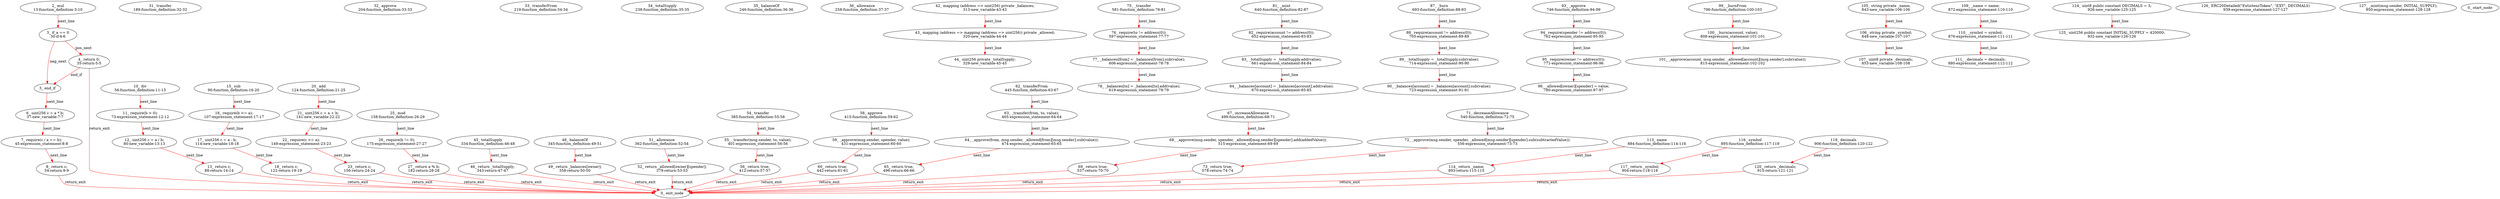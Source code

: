 digraph  {
13 [label="2_ mul\n13-function_definition-3-10", type_label=function_definition];
30 [label="3_ if_a == 0\n30-if-4-6", type_label=if];
984 [label="3_ end_if", type_label=end_if];
35 [label="4_ return 0;\n35-return-5-5", type_label=return];
37 [label="6_ uint256 c = a * b;\n37-new_variable-7-7", type_label=new_variable];
45 [label="7_ require(c / a == b);\n45-expression_statement-8-8", type_label=expression_statement];
54 [label="8_ return c;\n54-return-9-9", type_label=return];
56 [label="10_ div\n56-function_definition-11-15", type_label=function_definition];
73 [label="11_ require(b > 0);\n73-expression_statement-12-12", type_label=expression_statement];
80 [label="12_ uint256 c = a / b;\n80-new_variable-13-13", type_label=new_variable];
88 [label="13_ return c;\n88-return-14-14", type_label=return];
90 [label="15_ sub\n90-function_definition-16-20", type_label=function_definition];
107 [label="16_ require(b <= a);\n107-expression_statement-17-17", type_label=expression_statement];
114 [label="17_ uint256 c = a - b;\n114-new_variable-18-18", type_label=new_variable];
122 [label="18_ return c;\n122-return-19-19", type_label=return];
124 [label="20_ add\n124-function_definition-21-25", type_label=function_definition];
141 [label="21_ uint256 c = a + b;\n141-new_variable-22-22", type_label=new_variable];
149 [label="22_ require(c >= a);\n149-expression_statement-23-23", type_label=expression_statement];
156 [label="23_ return c;\n156-return-24-24", type_label=return];
158 [label="25_ mod\n158-function_definition-26-29", type_label=function_definition];
175 [label="26_ require(b != 0);\n175-expression_statement-27-27", type_label=expression_statement];
182 [label="27_ return a % b;\n182-return-28-28", type_label=return];
189 [label="31_ transfer\n189-function_definition-32-32", type_label=function_definition];
204 [label="32_ approve\n204-function_definition-33-33", type_label=function_definition];
219 [label="33_ transferFrom\n219-function_definition-34-34", type_label=function_definition];
238 [label="34_ totalSupply\n238-function_definition-35-35", type_label=function_definition];
246 [label="35_ balanceOf\n246-function_definition-36-36", type_label=function_definition];
258 [label="36_ allowance\n258-function_definition-37-37", type_label=function_definition];
313 [label="42_ mapping (address => uint256) private _balances;\n313-new_variable-43-43", type_label=new_variable];
320 [label="43_ mapping (address => mapping (address => uint256)) private _allowed;\n320-new_variable-44-44", type_label=new_variable];
329 [label="44_ uint256 private _totalSupply;\n329-new_variable-45-45", type_label=new_variable];
334 [label="45_ totalSupply\n334-function_definition-46-48", type_label=function_definition];
343 [label="46_ return _totalSupply;\n343-return-47-47", type_label=return];
345 [label="48_ balanceOf\n345-function_definition-49-51", type_label=function_definition];
358 [label="49_ return _balances[owner];\n358-return-50-50", type_label=return];
362 [label="51_ allowance\n362-function_definition-52-54", type_label=function_definition];
379 [label="52_ return _allowed[owner][spender];\n379-return-53-53", type_label=return];
385 [label="54_ transfer\n385-function_definition-55-58", type_label=function_definition];
401 [label="55_ _transfer(msg.sender, to, value);\n401-expression_statement-56-56", type_label=expression_statement];
412 [label="56_ return true;\n412-return-57-57", type_label=return];
415 [label="58_ approve\n415-function_definition-59-62", type_label=function_definition];
431 [label="59_ _approve(msg.sender, spender, value);\n431-expression_statement-60-60", type_label=expression_statement];
442 [label="60_ return true;\n442-return-61-61", type_label=return];
445 [label="62_ transferFrom\n445-function_definition-63-67", type_label=function_definition];
465 [label="63_ _transfer(from, to, value);\n465-expression_statement-64-64", type_label=expression_statement];
474 [label="64_ _approve(from, msg.sender, _allowed[from][msg.sender].sub(value));\n474-expression_statement-65-65", type_label=expression_statement];
496 [label="65_ return true;\n496-return-66-66", type_label=return];
499 [label="67_ increaseAllowance\n499-function_definition-68-71", type_label=function_definition];
515 [label="68_ _approve(msg.sender, spender, _allowed[msg.sender][spender].add(addedValue));\n515-expression_statement-69-69", type_label=expression_statement];
537 [label="69_ return true;\n537-return-70-70", type_label=return];
540 [label="71_ decreaseAllowance\n540-function_definition-72-75", type_label=function_definition];
556 [label="72_ _approve(msg.sender, spender, _allowed[msg.sender][spender].sub(subtractedValue));\n556-expression_statement-73-73", type_label=expression_statement];
578 [label="73_ return true;\n578-return-74-74", type_label=return];
581 [label="75_ _transfer\n581-function_definition-76-81", type_label=function_definition];
597 [label="76_ require(to != address(0));\n597-expression_statement-77-77", type_label=expression_statement];
606 [label="77_ _balances[from] = _balances[from].sub(value);\n606-expression_statement-78-78", type_label=expression_statement];
619 [label="78_ _balances[to] = _balances[to].add(value);\n619-expression_statement-79-79", type_label=expression_statement];
640 [label="81_ _mint\n640-function_definition-82-87", type_label=function_definition];
652 [label="82_ require(account != address(0));\n652-expression_statement-83-83", type_label=expression_statement];
661 [label="83_ _totalSupply = _totalSupply.add(value);\n661-expression_statement-84-84", type_label=expression_statement];
670 [label="84_ _balances[account] = _balances[account].add(value);\n670-expression_statement-85-85", type_label=expression_statement];
693 [label="87_ _burn\n693-function_definition-88-93", type_label=function_definition];
705 [label="88_ require(account != address(0));\n705-expression_statement-89-89", type_label=expression_statement];
714 [label="89_ _totalSupply = _totalSupply.sub(value);\n714-expression_statement-90-90", type_label=expression_statement];
723 [label="90_ _balances[account] = _balances[account].sub(value);\n723-expression_statement-91-91", type_label=expression_statement];
746 [label="93_ _approve\n746-function_definition-94-99", type_label=function_definition];
762 [label="94_ require(spender != address(0));\n762-expression_statement-95-95", type_label=expression_statement];
771 [label="95_ require(owner != address(0));\n771-expression_statement-96-96", type_label=expression_statement];
780 [label="96_ _allowed[owner][spender] = value;\n780-expression_statement-97-97", type_label=expression_statement];
796 [label="99_ _burnFrom\n796-function_definition-100-103", type_label=function_definition];
808 [label="100_ _burn(account, value);\n808-expression_statement-101-101", type_label=expression_statement];
815 [label="101_ _approve(account, msg.sender, _allowed[account][msg.sender].sub(value));\n815-expression_statement-102-102", type_label=expression_statement];
843 [label="105_ string private _name;\n843-new_variable-106-106", type_label=new_variable];
848 [label="106_ string private _symbol;\n848-new_variable-107-107", type_label=new_variable];
853 [label="107_ uint8 private _decimals;\n853-new_variable-108-108", type_label=new_variable];
872 [label="109_ _name = name;\n872-expression_statement-110-110", type_label=expression_statement];
876 [label="110_ _symbol = symbol;\n876-expression_statement-111-111", type_label=expression_statement];
880 [label="111_ _decimals = decimals;\n880-expression_statement-112-112", type_label=expression_statement];
884 [label="113_ name\n884-function_definition-114-116", type_label=function_definition];
893 [label="114_ return _name;\n893-return-115-115", type_label=return];
895 [label="116_ symbol\n895-function_definition-117-119", type_label=function_definition];
904 [label="117_ return _symbol;\n904-return-118-118", type_label=return];
906 [label="119_ decimals\n906-function_definition-120-122", type_label=function_definition];
915 [label="120_ return _decimals;\n915-return-121-121", type_label=return];
926 [label="124_ uint8 public constant DECIMALS = 3;\n926-new_variable-125-125", type_label=new_variable];
932 [label="125_ uint256 public constant INITIAL_SUPPLY = 420000;\n932-new_variable-126-126", type_label=new_variable];
939 [label="126_ ERC20Detailed(\"ExtistenzToken\", \"EXT\", DECIMALS)\n939-expression_statement-127-127", type_label=expression_statement];
950 [label="127_ _mint(msg.sender, INITIAL_SUPPLY);\n950-expression_statement-128-128", type_label=expression_statement];
1 [label="0_ start_node", type_label=start];
2 [label="0_ exit_node", type_label=exit];
13 -> 30  [color=red, controlflow_type=next_line, edge_type=CFG_edge, key=0, label=next_line];
30 -> 35  [color=red, controlflow_type=pos_next, edge_type=CFG_edge, key=0, label=pos_next];
30 -> 984  [color=red, controlflow_type=neg_next, edge_type=CFG_edge, key=0, label=neg_next];
984 -> 37  [color=red, controlflow_type=next_line, edge_type=CFG_edge, key=0, label=next_line];
35 -> 984  [color=red, controlflow_type=end_if, edge_type=CFG_edge, key=0, label=end_if];
35 -> 2  [color=red, controlflow_type=return_exit, edge_type=CFG_edge, key=0, label=return_exit];
37 -> 45  [color=red, controlflow_type=next_line, edge_type=CFG_edge, key=0, label=next_line];
45 -> 54  [color=red, controlflow_type=next_line, edge_type=CFG_edge, key=0, label=next_line];
54 -> 2  [color=red, controlflow_type=return_exit, edge_type=CFG_edge, key=0, label=return_exit];
56 -> 73  [color=red, controlflow_type=next_line, edge_type=CFG_edge, key=0, label=next_line];
73 -> 80  [color=red, controlflow_type=next_line, edge_type=CFG_edge, key=0, label=next_line];
80 -> 88  [color=red, controlflow_type=next_line, edge_type=CFG_edge, key=0, label=next_line];
88 -> 2  [color=red, controlflow_type=return_exit, edge_type=CFG_edge, key=0, label=return_exit];
90 -> 107  [color=red, controlflow_type=next_line, edge_type=CFG_edge, key=0, label=next_line];
107 -> 114  [color=red, controlflow_type=next_line, edge_type=CFG_edge, key=0, label=next_line];
114 -> 122  [color=red, controlflow_type=next_line, edge_type=CFG_edge, key=0, label=next_line];
122 -> 2  [color=red, controlflow_type=return_exit, edge_type=CFG_edge, key=0, label=return_exit];
124 -> 141  [color=red, controlflow_type=next_line, edge_type=CFG_edge, key=0, label=next_line];
141 -> 149  [color=red, controlflow_type=next_line, edge_type=CFG_edge, key=0, label=next_line];
149 -> 156  [color=red, controlflow_type=next_line, edge_type=CFG_edge, key=0, label=next_line];
156 -> 2  [color=red, controlflow_type=return_exit, edge_type=CFG_edge, key=0, label=return_exit];
158 -> 175  [color=red, controlflow_type=next_line, edge_type=CFG_edge, key=0, label=next_line];
175 -> 182  [color=red, controlflow_type=next_line, edge_type=CFG_edge, key=0, label=next_line];
182 -> 2  [color=red, controlflow_type=return_exit, edge_type=CFG_edge, key=0, label=return_exit];
313 -> 320  [color=red, controlflow_type=next_line, edge_type=CFG_edge, key=0, label=next_line];
320 -> 329  [color=red, controlflow_type=next_line, edge_type=CFG_edge, key=0, label=next_line];
334 -> 343  [color=red, controlflow_type=next_line, edge_type=CFG_edge, key=0, label=next_line];
343 -> 2  [color=red, controlflow_type=return_exit, edge_type=CFG_edge, key=0, label=return_exit];
345 -> 358  [color=red, controlflow_type=next_line, edge_type=CFG_edge, key=0, label=next_line];
358 -> 2  [color=red, controlflow_type=return_exit, edge_type=CFG_edge, key=0, label=return_exit];
362 -> 379  [color=red, controlflow_type=next_line, edge_type=CFG_edge, key=0, label=next_line];
379 -> 2  [color=red, controlflow_type=return_exit, edge_type=CFG_edge, key=0, label=return_exit];
385 -> 401  [color=red, controlflow_type=next_line, edge_type=CFG_edge, key=0, label=next_line];
401 -> 412  [color=red, controlflow_type=next_line, edge_type=CFG_edge, key=0, label=next_line];
412 -> 2  [color=red, controlflow_type=return_exit, edge_type=CFG_edge, key=0, label=return_exit];
415 -> 431  [color=red, controlflow_type=next_line, edge_type=CFG_edge, key=0, label=next_line];
431 -> 442  [color=red, controlflow_type=next_line, edge_type=CFG_edge, key=0, label=next_line];
442 -> 2  [color=red, controlflow_type=return_exit, edge_type=CFG_edge, key=0, label=return_exit];
445 -> 465  [color=red, controlflow_type=next_line, edge_type=CFG_edge, key=0, label=next_line];
465 -> 474  [color=red, controlflow_type=next_line, edge_type=CFG_edge, key=0, label=next_line];
474 -> 496  [color=red, controlflow_type=next_line, edge_type=CFG_edge, key=0, label=next_line];
496 -> 2  [color=red, controlflow_type=return_exit, edge_type=CFG_edge, key=0, label=return_exit];
499 -> 515  [color=red, controlflow_type=next_line, edge_type=CFG_edge, key=0, label=next_line];
515 -> 537  [color=red, controlflow_type=next_line, edge_type=CFG_edge, key=0, label=next_line];
537 -> 2  [color=red, controlflow_type=return_exit, edge_type=CFG_edge, key=0, label=return_exit];
540 -> 556  [color=red, controlflow_type=next_line, edge_type=CFG_edge, key=0, label=next_line];
556 -> 578  [color=red, controlflow_type=next_line, edge_type=CFG_edge, key=0, label=next_line];
578 -> 2  [color=red, controlflow_type=return_exit, edge_type=CFG_edge, key=0, label=return_exit];
581 -> 597  [color=red, controlflow_type=next_line, edge_type=CFG_edge, key=0, label=next_line];
597 -> 606  [color=red, controlflow_type=next_line, edge_type=CFG_edge, key=0, label=next_line];
606 -> 619  [color=red, controlflow_type=next_line, edge_type=CFG_edge, key=0, label=next_line];
640 -> 652  [color=red, controlflow_type=next_line, edge_type=CFG_edge, key=0, label=next_line];
652 -> 661  [color=red, controlflow_type=next_line, edge_type=CFG_edge, key=0, label=next_line];
661 -> 670  [color=red, controlflow_type=next_line, edge_type=CFG_edge, key=0, label=next_line];
693 -> 705  [color=red, controlflow_type=next_line, edge_type=CFG_edge, key=0, label=next_line];
705 -> 714  [color=red, controlflow_type=next_line, edge_type=CFG_edge, key=0, label=next_line];
714 -> 723  [color=red, controlflow_type=next_line, edge_type=CFG_edge, key=0, label=next_line];
746 -> 762  [color=red, controlflow_type=next_line, edge_type=CFG_edge, key=0, label=next_line];
762 -> 771  [color=red, controlflow_type=next_line, edge_type=CFG_edge, key=0, label=next_line];
771 -> 780  [color=red, controlflow_type=next_line, edge_type=CFG_edge, key=0, label=next_line];
796 -> 808  [color=red, controlflow_type=next_line, edge_type=CFG_edge, key=0, label=next_line];
808 -> 815  [color=red, controlflow_type=next_line, edge_type=CFG_edge, key=0, label=next_line];
843 -> 848  [color=red, controlflow_type=next_line, edge_type=CFG_edge, key=0, label=next_line];
848 -> 853  [color=red, controlflow_type=next_line, edge_type=CFG_edge, key=0, label=next_line];
872 -> 876  [color=red, controlflow_type=next_line, edge_type=CFG_edge, key=0, label=next_line];
876 -> 880  [color=red, controlflow_type=next_line, edge_type=CFG_edge, key=0, label=next_line];
884 -> 893  [color=red, controlflow_type=next_line, edge_type=CFG_edge, key=0, label=next_line];
893 -> 2  [color=red, controlflow_type=return_exit, edge_type=CFG_edge, key=0, label=return_exit];
895 -> 904  [color=red, controlflow_type=next_line, edge_type=CFG_edge, key=0, label=next_line];
904 -> 2  [color=red, controlflow_type=return_exit, edge_type=CFG_edge, key=0, label=return_exit];
906 -> 915  [color=red, controlflow_type=next_line, edge_type=CFG_edge, key=0, label=next_line];
915 -> 2  [color=red, controlflow_type=return_exit, edge_type=CFG_edge, key=0, label=return_exit];
926 -> 932  [color=red, controlflow_type=next_line, edge_type=CFG_edge, key=0, label=next_line];
}
